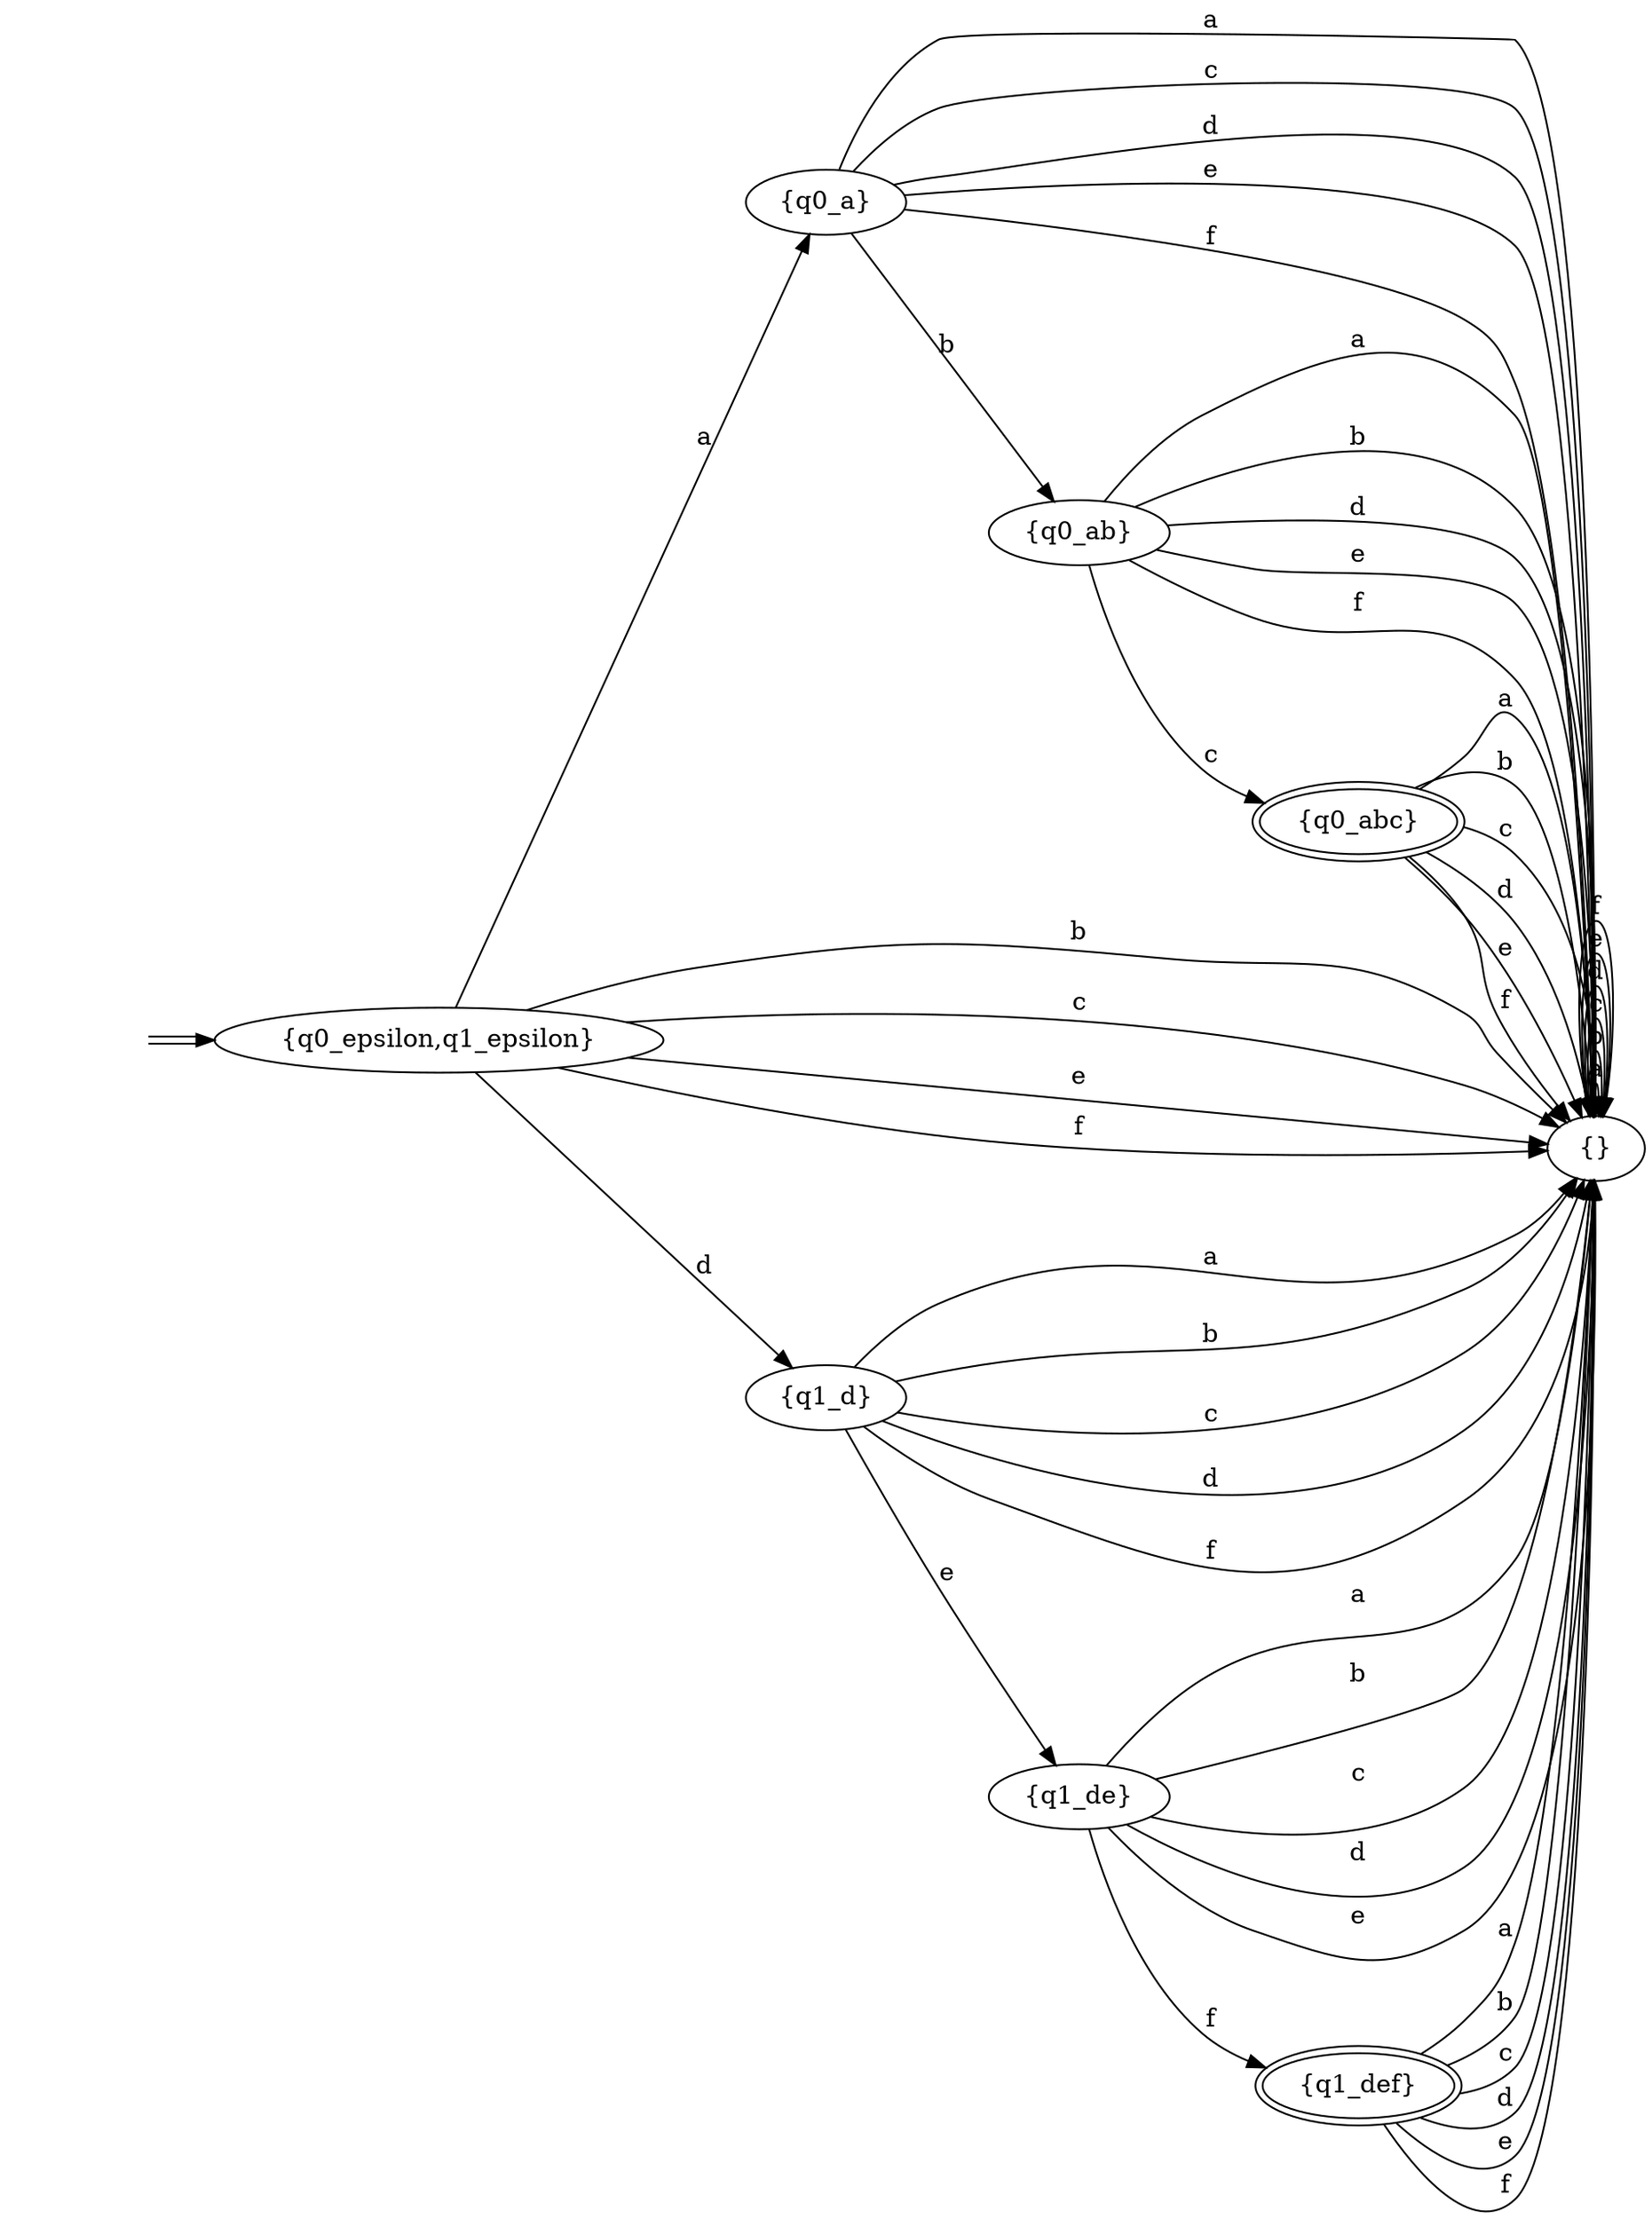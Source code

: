 digraph Automaton { 
  rankdir = LR
  0 [label="{q0_epsilon,q1_epsilon}"];  1 [label="{q0_a}"];  2 [label="{}"];  3 [label="{q1_d}"];  4 [label="{q1_de}"];  5 [label="{q1_def}",peripheries=2];  6 [label="{q0_ab}"];  7 [label="{q0_abc}",peripheries=2];  start0 [style=invis]
  start0 -> 0[color="black:white:black"]
  0 -> 1 [label = "a" ]
  0 -> 2 [label = "b" ]
  0 -> 2 [label = "c" ]
  0 -> 3 [label = "d" ]
  0 -> 2 [label = "e" ]
  0 -> 2 [label = "f" ]
  1 -> 2 [label = "a" ]
  1 -> 6 [label = "b" ]
  1 -> 2 [label = "c" ]
  1 -> 2 [label = "d" ]
  1 -> 2 [label = "e" ]
  1 -> 2 [label = "f" ]
  2 -> 2 [label = "a" ]
  2 -> 2 [label = "b" ]
  2 -> 2 [label = "c" ]
  2 -> 2 [label = "d" ]
  2 -> 2 [label = "e" ]
  2 -> 2 [label = "f" ]
  3 -> 2 [label = "a" ]
  3 -> 2 [label = "b" ]
  3 -> 2 [label = "c" ]
  3 -> 2 [label = "d" ]
  3 -> 4 [label = "e" ]
  3 -> 2 [label = "f" ]
  4 -> 2 [label = "a" ]
  4 -> 2 [label = "b" ]
  4 -> 2 [label = "c" ]
  4 -> 2 [label = "d" ]
  4 -> 2 [label = "e" ]
  4 -> 5 [label = "f" ]
  5 -> 2 [label = "a" ]
  5 -> 2 [label = "b" ]
  5 -> 2 [label = "c" ]
  5 -> 2 [label = "d" ]
  5 -> 2 [label = "e" ]
  5 -> 2 [label = "f" ]
  6 -> 2 [label = "a" ]
  6 -> 2 [label = "b" ]
  6 -> 7 [label = "c" ]
  6 -> 2 [label = "d" ]
  6 -> 2 [label = "e" ]
  6 -> 2 [label = "f" ]
  7 -> 2 [label = "a" ]
  7 -> 2 [label = "b" ]
  7 -> 2 [label = "c" ]
  7 -> 2 [label = "d" ]
  7 -> 2 [label = "e" ]
  7 -> 2 [label = "f" ]
}

